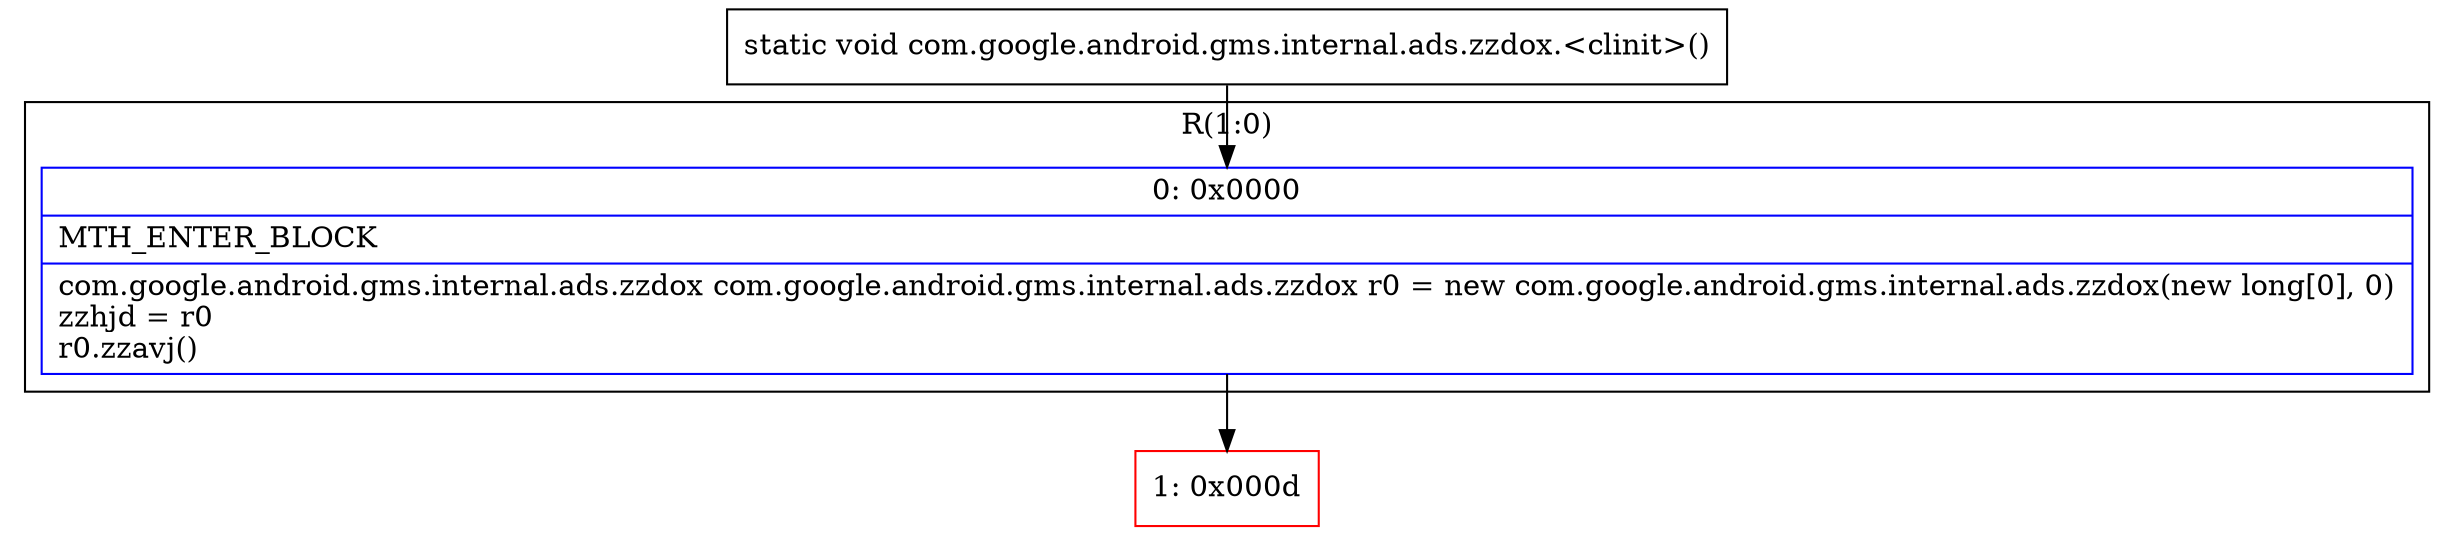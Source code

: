 digraph "CFG forcom.google.android.gms.internal.ads.zzdox.\<clinit\>()V" {
subgraph cluster_Region_1996935056 {
label = "R(1:0)";
node [shape=record,color=blue];
Node_0 [shape=record,label="{0\:\ 0x0000|MTH_ENTER_BLOCK\l|com.google.android.gms.internal.ads.zzdox com.google.android.gms.internal.ads.zzdox r0 = new com.google.android.gms.internal.ads.zzdox(new long[0], 0)\lzzhjd = r0\lr0.zzavj()\l}"];
}
Node_1 [shape=record,color=red,label="{1\:\ 0x000d}"];
MethodNode[shape=record,label="{static void com.google.android.gms.internal.ads.zzdox.\<clinit\>() }"];
MethodNode -> Node_0;
Node_0 -> Node_1;
}

